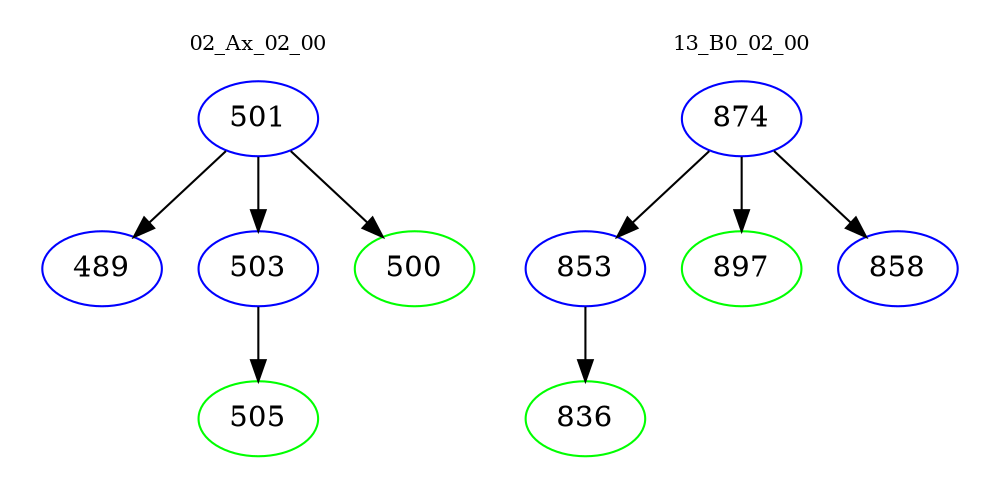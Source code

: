 digraph{
subgraph cluster_0 {
color = white
label = "02_Ax_02_00";
fontsize=10;
T0_501 [label="501", color="blue"]
T0_501 -> T0_489 [color="black"]
T0_489 [label="489", color="blue"]
T0_501 -> T0_503 [color="black"]
T0_503 [label="503", color="blue"]
T0_503 -> T0_505 [color="black"]
T0_505 [label="505", color="green"]
T0_501 -> T0_500 [color="black"]
T0_500 [label="500", color="green"]
}
subgraph cluster_1 {
color = white
label = "13_B0_02_00";
fontsize=10;
T1_874 [label="874", color="blue"]
T1_874 -> T1_853 [color="black"]
T1_853 [label="853", color="blue"]
T1_853 -> T1_836 [color="black"]
T1_836 [label="836", color="green"]
T1_874 -> T1_897 [color="black"]
T1_897 [label="897", color="green"]
T1_874 -> T1_858 [color="black"]
T1_858 [label="858", color="blue"]
}
}
